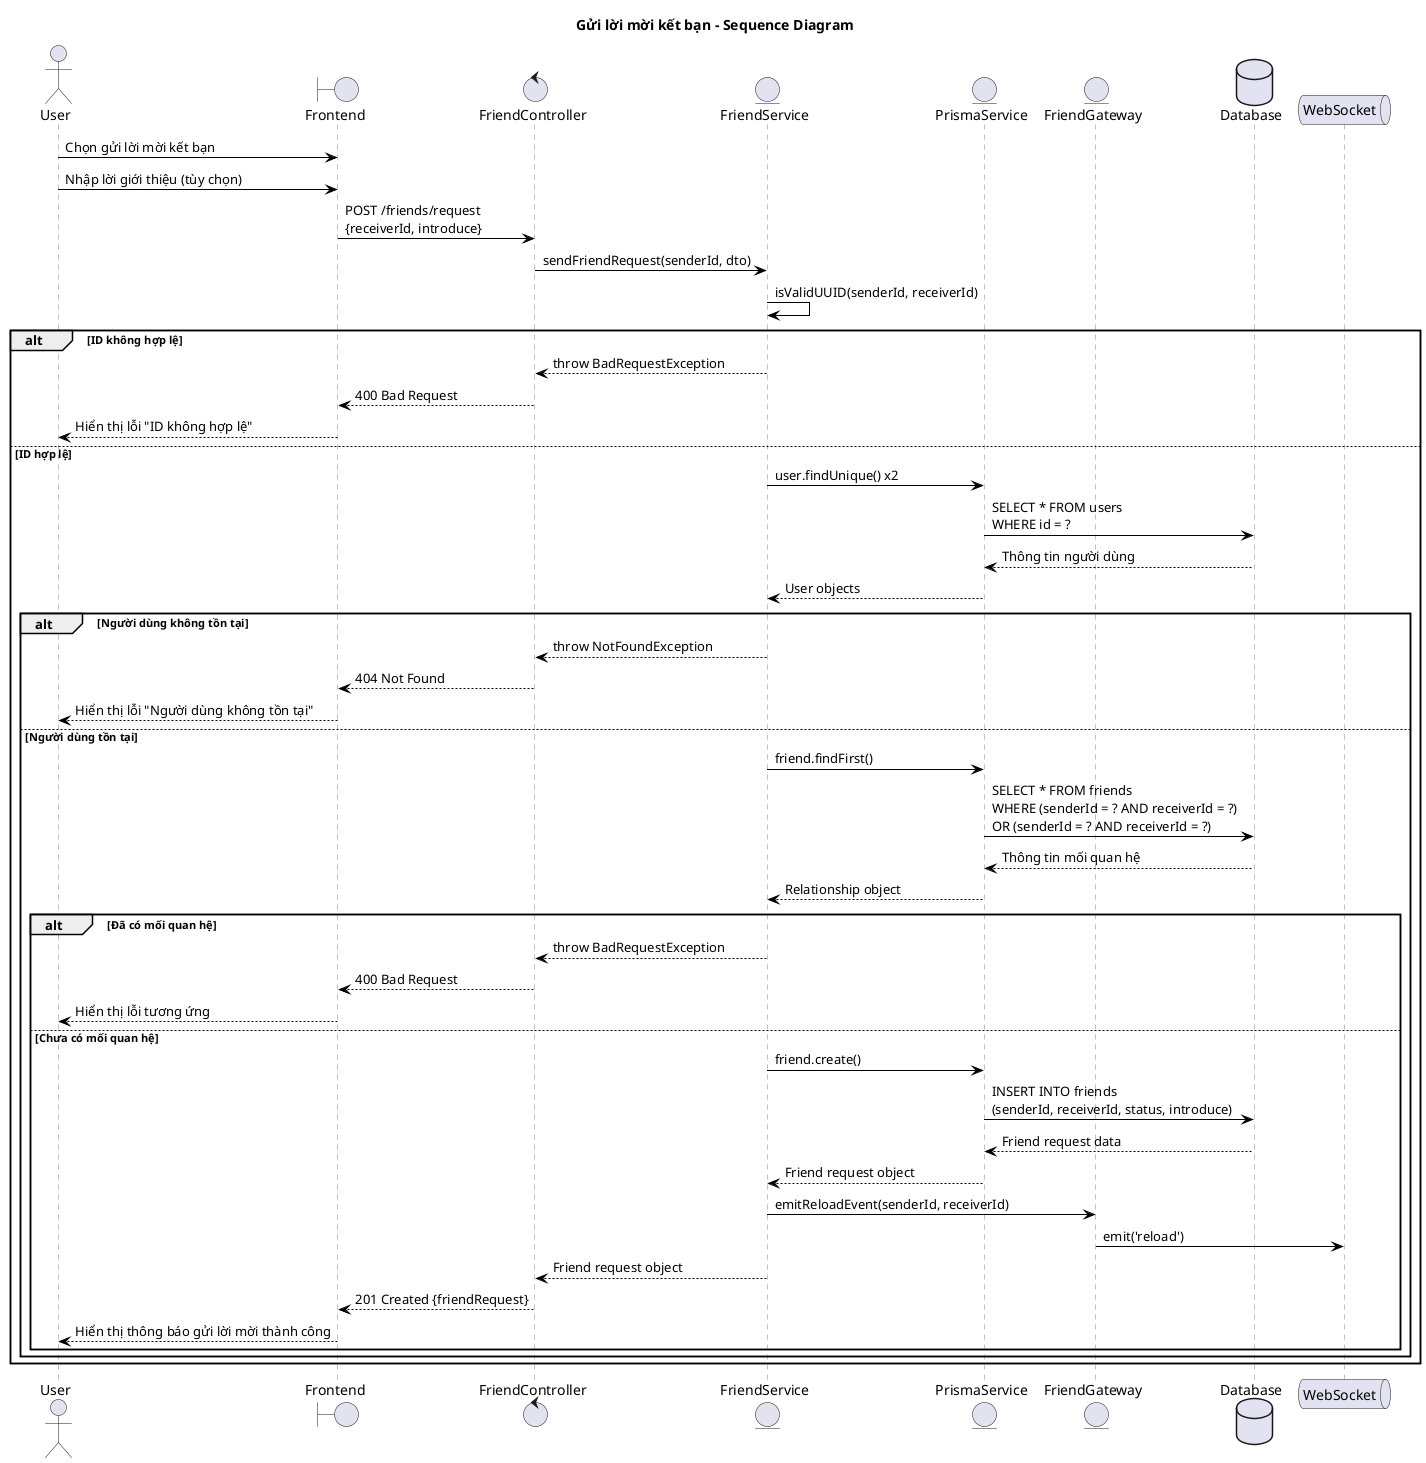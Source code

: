 @startuml Gửi lời mời kết bạn - Sequence Diagram
title Gửi lời mời kết bạn - Sequence Diagram

skinparam sequenceParticipant {
    BorderColor grey
    BackgroundColor white
    FontColor black
}

skinparam sequenceLifeLine {
    BorderColor grey
    BackgroundColor white
}

skinparam sequenceArrow {
    Color black
}

actor User
boundary "Frontend" as Frontend
control "FriendController" as Controller
entity "FriendService" as Service
entity "PrismaService" as Prisma
entity "FriendGateway" as Gateway
database "Database" as DB
queue "WebSocket" as WS

User -> Frontend: Chọn gửi lời mời kết bạn
User -> Frontend: Nhập lời giới thiệu (tùy chọn)
Frontend -> Controller: POST /friends/request\n{receiverId, introduce}

Controller -> Service: sendFriendRequest(senderId, dto)

Service -> Service: isValidUUID(senderId, receiverId)
alt ID không hợp lệ
    Service --> Controller: throw BadRequestException
    Controller --> Frontend: 400 Bad Request
    Frontend --> User: Hiển thị lỗi "ID không hợp lệ"
else ID hợp lệ
    Service -> Prisma: user.findUnique() x2
    Prisma -> DB: SELECT * FROM users\nWHERE id = ?
    DB --> Prisma: Thông tin người dùng
    Prisma --> Service: User objects
    
    alt Người dùng không tồn tại
        Service --> Controller: throw NotFoundException
        Controller --> Frontend: 404 Not Found
        Frontend --> User: Hiển thị lỗi "Người dùng không tồn tại"
    else Người dùng tồn tại
        Service -> Prisma: friend.findFirst()
        Prisma -> DB: SELECT * FROM friends\nWHERE (senderId = ? AND receiverId = ?)\nOR (senderId = ? AND receiverId = ?)
        DB --> Prisma: Thông tin mối quan hệ
        Prisma --> Service: Relationship object
        
        alt Đã có mối quan hệ
            Service --> Controller: throw BadRequestException
            Controller --> Frontend: 400 Bad Request
            Frontend --> User: Hiển thị lỗi tương ứng
        else Chưa có mối quan hệ
            Service -> Prisma: friend.create()
            Prisma -> DB: INSERT INTO friends\n(senderId, receiverId, status, introduce)
            DB --> Prisma: Friend request data
            Prisma --> Service: Friend request object
            
            Service -> Gateway: emitReloadEvent(senderId, receiverId)
            Gateway -> WS: emit('reload')
            
            Service --> Controller: Friend request object
            Controller --> Frontend: 201 Created {friendRequest}
            Frontend --> User: Hiển thị thông báo gửi lời mời thành công
        end
    end
end

@enduml
